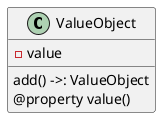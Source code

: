 @startuml

class ValueObject {
    - value
    add() ->: ValueObject
    @property value()
}

@enduml